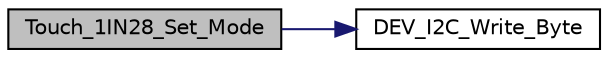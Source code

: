 digraph "Touch_1IN28_Set_Mode"
{
 // LATEX_PDF_SIZE
  bgcolor="transparent";
  edge [fontname="Helvetica",fontsize="10",labelfontname="Helvetica",labelfontsize="10"];
  node [fontname="Helvetica",fontsize="10",shape=record];
  rankdir="LR";
  Node1 [label="Touch_1IN28_Set_Mode",height=0.2,width=0.4,color="black", fillcolor="grey75", style="filled", fontcolor="black",tooltip="function : Set touch mode 设置触摸模式 parameter:   mode = 0 gestures mode mode = 1 point mode mode = 2 mix..."];
  Node1 -> Node2 [color="midnightblue",fontsize="10",style="solid",fontname="Helvetica"];
  Node2 [label="DEV_I2C_Write_Byte",height=0.2,width=0.4,color="black",URL="$DEV__Config_8c.html#a230e1bb441057465048e1e8c0cecc7a9",tooltip="I2C."];
}
